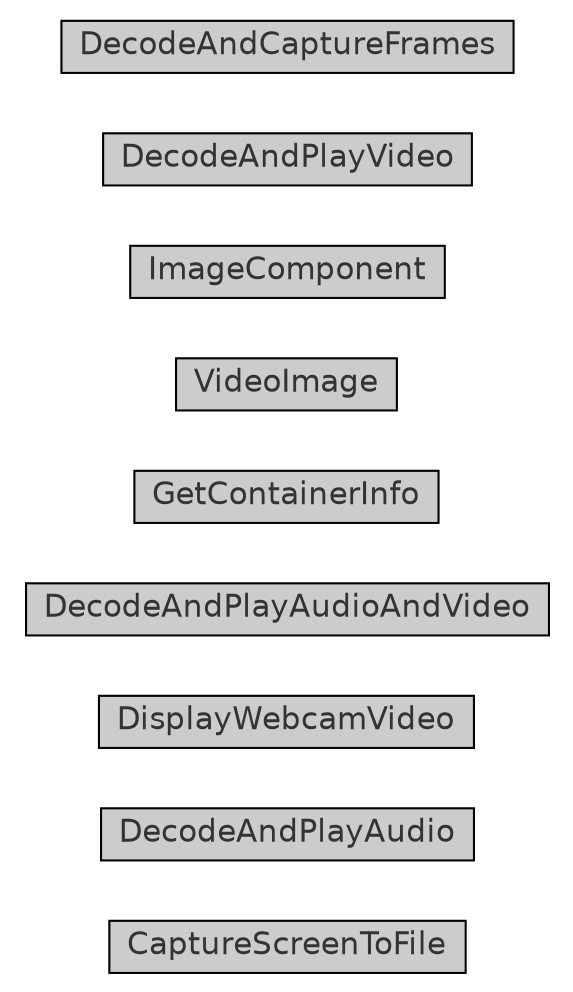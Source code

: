 #!/usr/local/bin/dot
#
# Class diagram 
# Generated by UmlGraph version 4.8 (http://www.spinellis.gr/sw/umlgraph)
#

digraph G {
	edge [fontname="Helvetica",fontsize=10,labelfontname="Helvetica",labelfontsize=10];
	node [fontname="Helvetica",fontsize=10,shape=plaintext];
	rankdir=LR;
	ranksep=1;
	// com.xuggle.xuggler.demos.CaptureScreenToFile
	c972 [label=<<table border="0" cellborder="1" cellspacing="0" cellpadding="2" port="p" bgcolor="grey80" href="./CaptureScreenToFile.html">
		<tr><td><table border="0" cellspacing="0" cellpadding="1">
			<tr><td> CaptureScreenToFile </td></tr>
		</table></td></tr>
		</table>>, fontname="Helvetica", fontcolor="grey20", fontsize=15.0];
	// com.xuggle.xuggler.demos.DecodeAndPlayAudio
	c973 [label=<<table border="0" cellborder="1" cellspacing="0" cellpadding="2" port="p" bgcolor="grey80" href="./DecodeAndPlayAudio.html">
		<tr><td><table border="0" cellspacing="0" cellpadding="1">
			<tr><td> DecodeAndPlayAudio </td></tr>
		</table></td></tr>
		</table>>, fontname="Helvetica", fontcolor="grey20", fontsize=15.0];
	// com.xuggle.xuggler.demos.DisplayWebcamVideo
	c974 [label=<<table border="0" cellborder="1" cellspacing="0" cellpadding="2" port="p" bgcolor="grey80" href="./DisplayWebcamVideo.html">
		<tr><td><table border="0" cellspacing="0" cellpadding="1">
			<tr><td> DisplayWebcamVideo </td></tr>
		</table></td></tr>
		</table>>, fontname="Helvetica", fontcolor="grey20", fontsize=15.0];
	// com.xuggle.xuggler.demos.DecodeAndPlayAudioAndVideo
	c975 [label=<<table border="0" cellborder="1" cellspacing="0" cellpadding="2" port="p" bgcolor="grey80" href="./DecodeAndPlayAudioAndVideo.html">
		<tr><td><table border="0" cellspacing="0" cellpadding="1">
			<tr><td> DecodeAndPlayAudioAndVideo </td></tr>
		</table></td></tr>
		</table>>, fontname="Helvetica", fontcolor="grey20", fontsize=15.0];
	// com.xuggle.xuggler.demos.GetContainerInfo
	c976 [label=<<table border="0" cellborder="1" cellspacing="0" cellpadding="2" port="p" bgcolor="grey80" href="./GetContainerInfo.html">
		<tr><td><table border="0" cellspacing="0" cellpadding="1">
			<tr><td> GetContainerInfo </td></tr>
		</table></td></tr>
		</table>>, fontname="Helvetica", fontcolor="grey20", fontsize=15.0];
	// com.xuggle.xuggler.demos.VideoImage
	c977 [label=<<table border="0" cellborder="1" cellspacing="0" cellpadding="2" port="p" bgcolor="grey80" href="./VideoImage.html">
		<tr><td><table border="0" cellspacing="0" cellpadding="1">
			<tr><td> VideoImage </td></tr>
		</table></td></tr>
		</table>>, fontname="Helvetica", fontcolor="grey20", fontsize=15.0];
	// com.xuggle.xuggler.demos.VideoImage.ImageComponent
	c978 [label=<<table border="0" cellborder="1" cellspacing="0" cellpadding="2" port="p" bgcolor="grey80" href="./VideoImage.ImageComponent.html">
		<tr><td><table border="0" cellspacing="0" cellpadding="1">
			<tr><td> ImageComponent </td></tr>
		</table></td></tr>
		</table>>, fontname="Helvetica", fontcolor="grey20", fontsize=15.0];
	// com.xuggle.xuggler.demos.DecodeAndPlayVideo
	c979 [label=<<table border="0" cellborder="1" cellspacing="0" cellpadding="2" port="p" bgcolor="grey80" href="./DecodeAndPlayVideo.html">
		<tr><td><table border="0" cellspacing="0" cellpadding="1">
			<tr><td> DecodeAndPlayVideo </td></tr>
		</table></td></tr>
		</table>>, fontname="Helvetica", fontcolor="grey20", fontsize=15.0];
	// com.xuggle.xuggler.demos.DecodeAndCaptureFrames
	c980 [label=<<table border="0" cellborder="1" cellspacing="0" cellpadding="2" port="p" bgcolor="grey80" href="./DecodeAndCaptureFrames.html">
		<tr><td><table border="0" cellspacing="0" cellpadding="1">
			<tr><td> DecodeAndCaptureFrames </td></tr>
		</table></td></tr>
		</table>>, fontname="Helvetica", fontcolor="grey20", fontsize=15.0];
}

